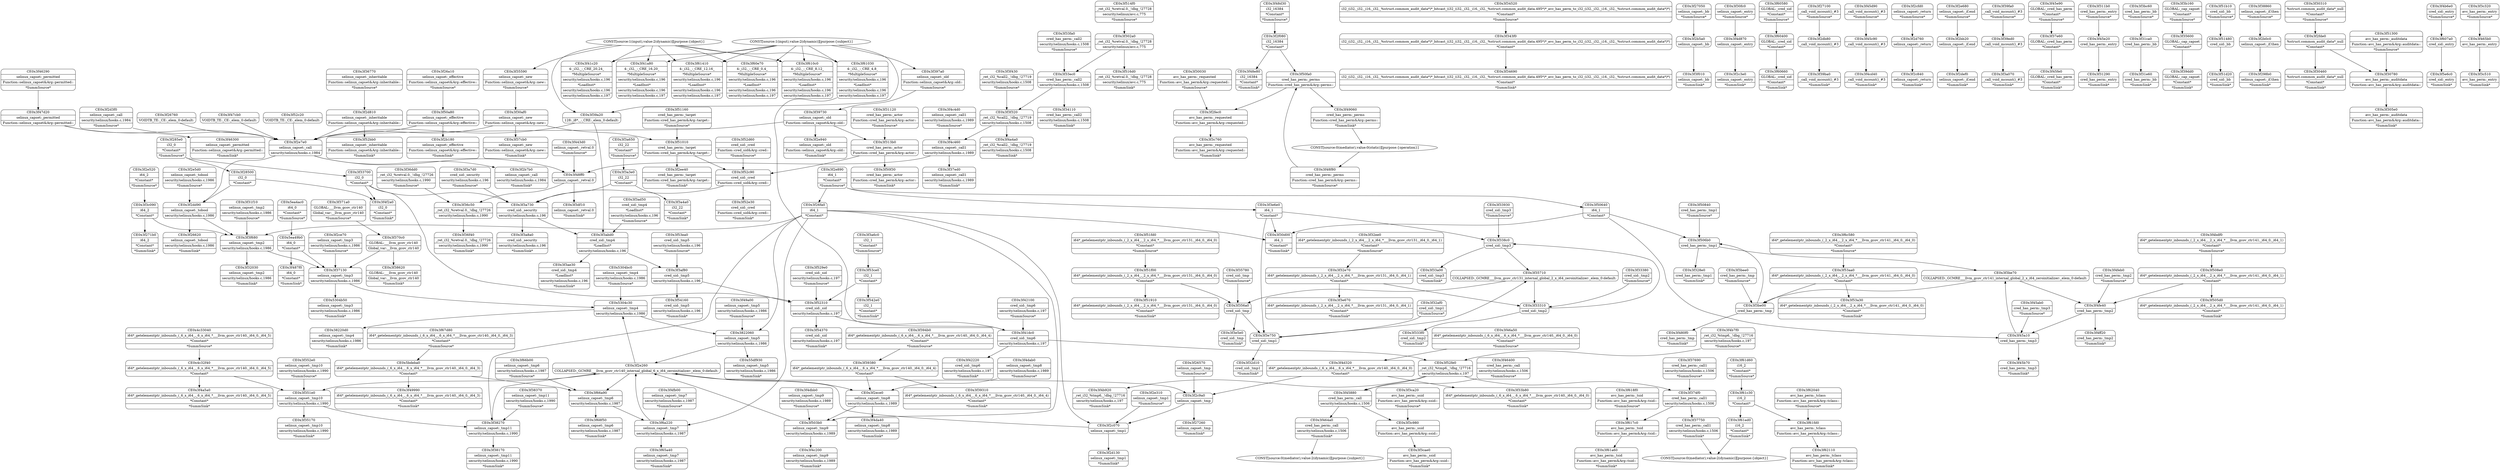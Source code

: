 digraph {
	CE0x3f2e890 [shape=record,shape=Mrecord,label="{CE0x3f2e890|i64_1|*Constant*|*SummSource*}"]
	CE0x3f26620 [shape=record,shape=Mrecord,label="{CE0x3f26620|selinux_capset:_tobool|security/selinux/hooks.c,1986|*SummSink*}"]
	CE0x3f2f080 [shape=record,shape=Mrecord,label="{CE0x3f2f080|i32_16384|*Constant*}"]
	CE0x3f3be00 [shape=record,shape=Mrecord,label="{CE0x3f3be00|cred_has_perm:_tmp}"]
	CE0x5ea4ac0 [shape=record,shape=Mrecord,label="{CE0x5ea4ac0|i64_0|*Constant*|*SummSource*}"]
	CE0x3f2e5d0 [shape=record,shape=Mrecord,label="{CE0x3f2e5d0|selinux_capset:_tobool|security/selinux/hooks.c,1986|*SummSource*}"]
	CE0x3f34520 [shape=record,shape=Mrecord,label="{CE0x3f34520|i32_(i32,_i32,_i16,_i32,_%struct.common_audit_data*)*_bitcast_(i32_(i32,_i32,_i16,_i32,_%struct.common_audit_data.495*)*_avc_has_perm_to_i32_(i32,_i32,_i16,_i32,_%struct.common_audit_data*)*)|*Constant*|*SummSource*}"]
	CE0x3f46a50 [shape=record,shape=Mrecord,label="{CE0x3f46a50|i64*_getelementptr_inbounds_(_6_x_i64_,_6_x_i64_*___llvm_gcov_ctr140,_i64_0,_i64_0)|*Constant*|*SummSource*}"]
	CE0x3f4c460 [shape=record,shape=Mrecord,label="{CE0x3f4c460|selinux_capset:_call1|security/selinux/hooks.c,1989}"]
	CE0x3f4b7f0 [shape=record,shape=Mrecord,label="{CE0x3f4b7f0|_ret_i32_%tmp6,_!dbg_!27716|security/selinux/hooks.c,197|*SummSource*}"]
	CE0x3f53a30 [shape=record,shape=Mrecord,label="{CE0x3f53a30|i64*_getelementptr_inbounds_(_2_x_i64_,_2_x_i64_*___llvm_gcov_ctr141,_i64_0,_i64_0)|*Constant*|*SummSink*}"]
	CE0x3f36770 [shape=record,shape=Mrecord,label="{CE0x3f36770|selinux_capset:_inheritable|Function::selinux_capset&Arg::inheritable::|*SummSource*}"]
	CE0x3f48ff0 [shape=record,shape=Mrecord,label="{CE0x3f48ff0|selinux_capset:_retval.0}"]
	CE0x3f51fd0 [shape=record,shape=Mrecord,label="{CE0x3f51fd0|i64*_getelementptr_inbounds_(_2_x_i64_,_2_x_i64_*___llvm_gcov_ctr131,_i64_0,_i64_0)|*Constant*|*SummSource*}"]
	CE0x3f26fa0 [shape=record,shape=Mrecord,label="{CE0x3f26fa0|i64_1|*Constant*}"]
	CE0x3f27050 [shape=record,shape=Mrecord,label="{CE0x3f27050|selinux_capset:_bb|*SummSource*}"]
	CE0x3f30fc0 [shape=record,shape=Mrecord,label="{CE0x3f30fc0|selinux_capset:_entry|*SummSource*}"]
	CE0x3f33930 [shape=record,shape=Mrecord,label="{CE0x3f33930|cred_sid:_tmp3|*SummSource*}"]
	CE0x3f6c580 [shape=record,shape=Mrecord,label="{CE0x3f6c580|i64*_getelementptr_inbounds_(_2_x_i64_,_2_x_i64_*___llvm_gcov_ctr141,_i64_0,_i64_0)|*Constant*|*SummSource*}"]
	CE0x3f351e0 [shape=record,shape=Mrecord,label="{CE0x3f351e0|selinux_capset:_tmp10|security/selinux/hooks.c,1990}"]
	CE0x3f31120 [shape=record,shape=Mrecord,label="{CE0x3f31120|cred_has_perm:_actor|Function::cred_has_perm&Arg::actor::|*SummSource*}"]
	CE0x3f60580 [shape=record,shape=Mrecord,label="{CE0x3f60580|GLOBAL:_cred_sid|*Constant*|*SummSource*}"]
	CE0x3f35780 [shape=record,shape=Mrecord,label="{CE0x3f35780|cred_sid:_tmp|*SummSource*}"]
	CE0x3f47d20 [shape=record,shape=Mrecord,label="{CE0x3f47d20|selinux_capset:_permitted|Function::selinux_capset&Arg::permitted::}"]
	CE0x3f31f10 [shape=record,shape=Mrecord,label="{CE0x3f31f10|selinux_capset:_tmp2|security/selinux/hooks.c,1986|*SummSource*}"]
	CE0x3f3ad50 [shape=record,shape=Mrecord,label="{CE0x3f3ad50|cred_sid:_tmp4|*LoadInst*|security/selinux/hooks.c,196|*SummSource*}"]
	CE0x3f61030 [shape=record,shape=Mrecord,label="{CE0x3f61030|4:_i32,_:_CRE_4,8_|*MultipleSource*|security/selinux/hooks.c,196|*LoadInst*|security/selinux/hooks.c,196|security/selinux/hooks.c,197}"]
	CE0x3f394b0 [shape=record,shape=Mrecord,label="{CE0x3f394b0|i64*_getelementptr_inbounds_(_6_x_i64_,_6_x_i64_*___llvm_gcov_ctr140,_i64_0,_i64_4)|*Constant*|*SummSource*}"]
	CE0x3f397a0 [shape=record,shape=Mrecord,label="{CE0x3f397a0|selinux_capset:_old|Function::selinux_capset&Arg::old::|*SummSource*}"]
	CE0x3f3a4a0 [shape=record,shape=Mrecord,label="{CE0x3f3a4a0|i32_22|*Constant*|*SummSink*}"]
	CE0x3f2fec0 [shape=record,shape=Mrecord,label="{CE0x3f2fec0|avc_has_perm:_requested|Function::avc_has_perm&Arg::requested::}"]
	CE0x3f3af80 [shape=record,shape=Mrecord,label="{CE0x3f3af80|cred_sid:_tmp5|security/selinux/hooks.c,196}"]
	CE0x3f32030 [shape=record,shape=Mrecord,label="{CE0x3f32030|selinux_capset:_tmp2|security/selinux/hooks.c,1986|*SummSink*}"]
	CE0x3f36f40 [shape=record,shape=Mrecord,label="{CE0x3f36f40|_ret_i32_%retval.0,_!dbg_!27726|security/selinux/hooks.c,1990|*SummSink*}"]
	CE0x3f2db80 [shape=record,shape=Mrecord,label="{CE0x3f2db80|_call_void_mcount()_#3}"]
	CE0x3f33ec0 [shape=record,shape=Mrecord,label="{CE0x3f33ec0|cred_has_perm:_call2|security/selinux/hooks.c,1508}"]
	CE0x3f62110 [shape=record,shape=Mrecord,label="{CE0x3f62110|avc_has_perm:_tclass|Function::avc_has_perm&Arg::tclass::|*SummSink*}"]
	CE0x3f542e0 [shape=record,shape=Mrecord,label="{CE0x3f542e0|i32_1|*Constant*|*SummSink*}"]
	CE0x3f285e0 [shape=record,shape=Mrecord,label="{CE0x3f285e0|i32_0|*Constant*|*SummSource*}"]
	CE0x3f45d90 [shape=record,shape=Mrecord,label="{CE0x3f45d90|_call_void_mcount()_#3|*SummSource*}"]
	"CONST[source:0(mediator),value:2(dynamic)][purpose:{subject}]"
	CE0x3f37cb0 [shape=record,shape=Mrecord,label="{CE0x3f37cb0|selinux_capset:_new|Function::selinux_capset&Arg::new::|*SummSink*}"]
	CE0x3f38620 [shape=record,shape=Mrecord,label="{CE0x3f38620|GLOBAL:___llvm_gcov_ctr140|Global_var:__llvm_gcov_ctr140|*SummSink*}"]
	CE0x3f2d760 [shape=record,shape=Mrecord,label="{CE0x3f2d760|selinux_capset:_return}"]
	CE0x3f61c30 [shape=record,shape=Mrecord,label="{CE0x3f61c30|i16_2|*Constant*}"]
	CE0x3f2bb20 [shape=record,shape=Mrecord,label="{CE0x3f2bb20|selinux_capset:_if.end}"]
	CE0x3f42220 [shape=record,shape=Mrecord,label="{CE0x3f42220|cred_sid:_tmp6|security/selinux/hooks.c,197|*SummSink*}"]
	CE0x5bdeba0 [shape=record,shape=Mrecord,label="{CE0x5bdeba0|i64*_getelementptr_inbounds_(_6_x_i64_,_6_x_i64_*___llvm_gcov_ctr140,_i64_0,_i64_3)|*Constant*}"]
	CE0x3f28500 [shape=record,shape=Mrecord,label="{CE0x3f28500|i32_0|*Constant*}"]
	CE0x3f51910 [shape=record,shape=Mrecord,label="{CE0x3f51910|i64*_getelementptr_inbounds_(_2_x_i64_,_2_x_i64_*___llvm_gcov_ctr131,_i64_0,_i64_0)|*Constant*|*SummSink*}"]
	CE0x3f338c0 [shape=record,shape=Mrecord,label="{CE0x3f338c0|cred_sid:_tmp3}"]
	CE0x3f39ed0 [shape=record,shape=Mrecord,label="{CE0x3f39ed0|_call_void_mcount()_#3}"]
	CE0x3f3abd0 [shape=record,shape=Mrecord,label="{CE0x3f3abd0|cred_sid:_tmp4|*LoadInst*|security/selinux/hooks.c,196}"]
	CE0x3f3a7d0 [shape=record,shape=Mrecord,label="{CE0x3f3a7d0|cred_sid:_security|security/selinux/hooks.c,196|*SummSource*}"]
	CE0x3f52310 [shape=record,shape=Mrecord,label="{CE0x3f52310|cred_sid:_sid|security/selinux/hooks.c,197}"]
	CE0x55df930 [shape=record,shape=Mrecord,label="{CE0x55df930|selinux_capset:_tmp5|security/selinux/hooks.c,1986|*SummSink*}"]
	CE0x3f26a10 [shape=record,shape=Mrecord,label="{CE0x3f26a10|selinux_capset:_effective|Function::selinux_capset&Arg::effective::|*SummSource*}"]
	CE0x5304c30 [shape=record,shape=Mrecord,label="{CE0x5304c30|selinux_capset:_tmp4|security/selinux/hooks.c,1986}"]
	CE0x3f4dab0 [shape=record,shape=Mrecord,label="{CE0x3f4dab0|selinux_capset:_tmp8|security/selinux/hooks.c,1989|*SummSource*}"]
	CE0x3f45e90 [shape=record,shape=Mrecord,label="{CE0x3f45e90|GLOBAL:_cred_has_perm|*Constant*|*SummSource*}"]
	CE0x3f48d30 [shape=record,shape=Mrecord,label="{CE0x3f48d30|i32_16384|*Constant*|*SummSource*}"]
	CE0x3f2e940 [shape=record,shape=Mrecord,label="{CE0x3f2e940|selinux_capset:_old|Function::selinux_capset&Arg::old::|*SummSink*}"]
	CE0x3f4c4d0 [shape=record,shape=Mrecord,label="{CE0x3f4c4d0|selinux_capset:_call1|security/selinux/hooks.c,1989|*SummSource*}"]
	CE0x3f31290 [shape=record,shape=Mrecord,label="{CE0x3f31290|cred_has_perm:_entry|*SummSink*}"]
	CE0x3f31ca0 [shape=record,shape=Mrecord,label="{CE0x3f31ca0|cred_has_perm:_bb}"]
	CE0x3f506b0 [shape=record,shape=Mrecord,label="{CE0x3f506b0|cred_has_perm:_tmp1}"]
	CE0x3f60660 [shape=record,shape=Mrecord,label="{CE0x3f60660|GLOBAL:_cred_sid|*Constant*|*SummSink*}"]
	CE0x3f61410 [shape=record,shape=Mrecord,label="{CE0x3f61410|4:_i32,_:_CRE_12,16_|*MultipleSource*|security/selinux/hooks.c,196|*LoadInst*|security/selinux/hooks.c,196|security/selinux/hooks.c,197}"]
	CE0x3f443d0 [shape=record,shape=Mrecord,label="{CE0x3f443d0|selinux_capset:_retval.0|*SummSource*}"]
	CE0x3f3f430 [shape=record,shape=Mrecord,label="{CE0x3f3f430|_ret_i32_%call2,_!dbg_!27719|security/selinux/hooks.c,1508|*SummSource*}"]
	CE0x3f51010 [shape=record,shape=Mrecord,label="{CE0x3f51010|cred_has_perm:_target|Function::cred_has_perm&Arg::target::}"]
	CE0x3f38370 [shape=record,shape=Mrecord,label="{CE0x3f38370|selinux_capset:_tmp11|security/selinux/hooks.c,1990|*SummSource*}"]
	CE0x3f39dd0 [shape=record,shape=Mrecord,label="{CE0x3f39dd0|GLOBAL:_cap_capset|*Constant*|*SummSink*}"]
	CE0x3f49a00 [shape=record,shape=Mrecord,label="{CE0x3f49a00|selinux_capset:_tmp5|security/selinux/hooks.c,1986|*SummSource*}"]
	CE0x3f53aa0 [shape=record,shape=Mrecord,label="{CE0x3f53aa0|i64*_getelementptr_inbounds_(_2_x_i64_,_2_x_i64_*___llvm_gcov_ctr141,_i64_0,_i64_0)|*Constant*}"]
	CE0x3f30030 [shape=record,shape=Mrecord,label="{CE0x3f30030|avc_has_perm:_requested|Function::avc_has_perm&Arg::requested::|*SummSource*}"]
	CE0x3f3a6c0 [shape=record,shape=Mrecord,label="{CE0x3f3a6c0|i32_1|*Constant*|*SummSource*}"]
	CE0x5304b50 [shape=record,shape=Mrecord,label="{CE0x5304b50|selinux_capset:_tmp3|security/selinux/hooks.c,1986|*SummSink*}"]
	CE0x3f27260 [shape=record,shape=Mrecord,label="{CE0x3f27260|selinux_capset:_tmp|*SummSink*}"]
	CE0x3f49990 [shape=record,shape=Mrecord,label="{CE0x3f49990|i64*_getelementptr_inbounds_(_6_x_i64_,_6_x_i64_*___llvm_gcov_ctr140,_i64_0,_i64_3)|*Constant*|*SummSink*}"]
	CE0x3f41c20 [shape=record,shape=Mrecord,label="{CE0x3f41c20|4:_i32,_:_CRE_20,24_|*MultipleSource*|security/selinux/hooks.c,196|*LoadInst*|security/selinux/hooks.c,196|security/selinux/hooks.c,197}"]
	CE0x3f61fd0 [shape=record,shape=Mrecord,label="{CE0x3f61fd0|avc_has_perm:_tclass|Function::avc_has_perm&Arg::tclass::}"]
	CE0x3f68f50 [shape=record,shape=Mrecord,label="{CE0x3f68f50|selinux_capset:_tmp6|security/selinux/hooks.c,1987|*SummSink*}"]
	CE0x3f53ea0 [shape=record,shape=Mrecord,label="{CE0x3f53ea0|cred_sid:_tmp5|security/selinux/hooks.c,196|*SummSource*}"]
	CE0x5304bc0 [shape=record,shape=Mrecord,label="{CE0x5304bc0|selinux_capset:_tmp4|security/selinux/hooks.c,1986|*SummSource*}"]
	CE0x3f464a0 [shape=record,shape=Mrecord,label="{CE0x3f464a0|cred_has_perm:_call|security/selinux/hooks.c,1506|*SummSink*}"]
	CE0x5ea49b0 [shape=record,shape=Mrecord,label="{CE0x5ea49b0|i64_0|*Constant*}"]
	CE0x3f34110 [shape=record,shape=Mrecord,label="{CE0x3f34110|cred_has_perm:_call2|security/selinux/hooks.c,1508|*SummSink*}"]
	CE0x3f4feb0 [shape=record,shape=Mrecord,label="{CE0x3f4feb0|cred_has_perm:_tmp2|*SummSource*}"]
	CE0x3f51b10 [shape=record,shape=Mrecord,label="{CE0x3f51b10|cred_sid:_bb|*SummSource*}"]
	CE0x3f36dd0 [shape=record,shape=Mrecord,label="{CE0x3f36dd0|_ret_i32_%retval.0,_!dbg_!27726|security/selinux/hooks.c,1990|*SummSource*}"]
	CE0x3f3be70 [shape=record,shape=Mrecord,label="{CE0x3f3be70|COLLAPSED:_GCMRE___llvm_gcov_ctr141_internal_global_2_x_i64_zeroinitializer:_elem_0:default:}"]
	CE0x3f60e70 [shape=record,shape=Mrecord,label="{CE0x3f60e70|4:_i32,_:_CRE_0,4_|*MultipleSource*|security/selinux/hooks.c,196|*LoadInst*|security/selinux/hooks.c,196|security/selinux/hooks.c,197}"]
	CE0x3f35710 [shape=record,shape=Mrecord,label="{CE0x3f35710|COLLAPSED:_GCMRE___llvm_gcov_ctr131_internal_global_2_x_i64_zeroinitializer:_elem_0:default:}"]
	CE0x3f38860 [shape=record,shape=Mrecord,label="{CE0x3f38860|selinux_capset:_if.then|*SummSource*}"]
	CE0x3f4dbb0 [shape=record,shape=Mrecord,label="{CE0x3f4dbb0|selinux_capset:_tmp9|security/selinux/hooks.c,1989|*SummSource*}"]
	CE0x3f3ae30 [shape=record,shape=Mrecord,label="{CE0x3f3ae30|cred_sid:_tmp4|*LoadInst*|security/selinux/hooks.c,196|*SummSink*}"]
	CE0x3f45880 [shape=record,shape=Mrecord,label="{CE0x3f45880|cred_has_perm:_call|security/selinux/hooks.c,1506}"]
	CE0x3f2d3f0 [shape=record,shape=Mrecord,label="{CE0x3f2d3f0|selinux_capset:_call|security/selinux/hooks.c,1984|*SummSource*}"]
	CE0x3f2e7e0 [shape=record,shape=Mrecord,label="{CE0x3f2e7e0|selinux_capset:_call|security/selinux/hooks.c,1984}"]
	CE0x3f3e6e0 [shape=record,shape=Mrecord,label="{CE0x3f3e6e0|i64_1|*Constant*}"]
	CE0x3f35170 [shape=record,shape=Mrecord,label="{CE0x3f35170|selinux_capset:_tmp10|security/selinux/hooks.c,1990|*SummSink*}"]
	CE0x3f52c90 [shape=record,shape=Mrecord,label="{CE0x3f52c90|cred_sid:_cred|Function::cred_sid&Arg::cred::}"]
	CE0x3f51480 [shape=record,shape=Mrecord,label="{CE0x3f51480|cred_sid:_bb}"]
	CE0x3f505d0 [shape=record,shape=Mrecord,label="{CE0x3f505d0|i64*_getelementptr_inbounds_(_2_x_i64_,_2_x_i64_*___llvm_gcov_ctr141,_i64_0,_i64_1)|*Constant*|*SummSink*}"]
	CE0x3f45ab0 [shape=record,shape=Mrecord,label="{CE0x3f45ab0|cred_has_perm:_tmp3|*SummSource*}"]
	"CONST[source:0(mediator),value:2(dynamic)][purpose:{object}]"
	CE0x3f2e680 [shape=record,shape=Mrecord,label="{CE0x3f2e680|selinux_capset:_if.end|*SummSource*}"]
	CE0x3f618f0 [shape=record,shape=Mrecord,label="{CE0x3f618f0|avc_has_perm:_tsid|Function::avc_has_perm&Arg::tsid::|*SummSource*}"]
	CE0x3f45a10 [shape=record,shape=Mrecord,label="{CE0x3f45a10|cred_has_perm:_tmp3}"]
	CE0x3f3e670 [shape=record,shape=Mrecord,label="{CE0x3f3e670|i64*_getelementptr_inbounds_(_2_x_i64_,_2_x_i64_*___llvm_gcov_ctr131,_i64_0,_i64_1)|*Constant*|*SummSink*}"]
	CE0x3f480f0 [shape=record,shape=Mrecord,label="{CE0x3f480f0|cred_has_perm:_tmp|*SummSink*}"]
	CE0x3f46300 [shape=record,shape=Mrecord,label="{CE0x3f46300|selinux_capset:_permitted|Function::selinux_capset&Arg::permitted::|*SummSink*}"]
	CE0x3f4cd40 [shape=record,shape=Mrecord,label="{CE0x3f4cd40|_call_void_mcount()_#3|*SummSink*}"]
	CE0x3f46290 [shape=record,shape=Mrecord,label="{CE0x3f46290|selinux_capset:_permitted|Function::selinux_capset&Arg::permitted::|*SummSource*}"]
	CE0x3f67d80 [shape=record,shape=Mrecord,label="{CE0x3f67d80|i64*_getelementptr_inbounds_(_6_x_i64_,_6_x_i64_*___llvm_gcov_ctr140,_i64_0,_i64_3)|*Constant*|*SummSource*}"]
	CE0x3f26760 [shape=record,shape=Mrecord,label="{CE0x3f26760|VOIDTB_TE:_CE:_elem_0:default:}"]
	CE0x3f61ed0 [shape=record,shape=Mrecord,label="{CE0x3f61ed0|i16_2|*Constant*|*SummSink*}"]
	CE0x3f2ce70 [shape=record,shape=Mrecord,label="{CE0x3f2ce70|selinux_capset:_tmp3|security/selinux/hooks.c,1986|*SummSource*}"]
	CE0x3f2c3e0 [shape=record,shape=Mrecord,label="{CE0x3f2c3e0|selinux_capset:_entry|*SummSink*}"]
	CE0x3f31e60 [shape=record,shape=Mrecord,label="{CE0x3f31e60|cred_has_perm:_bb|*SummSink*}"]
	CE0x3f356a0 [shape=record,shape=Mrecord,label="{CE0x3f356a0|cred_sid:_tmp}"]
	CE0x3f3cae0 [shape=record,shape=Mrecord,label="{CE0x3f3cae0|avc_has_perm:_ssid|Function::avc_has_perm&Arg::ssid::|*SummSink*}"]
	CE0x3f51d20 [shape=record,shape=Mrecord,label="{CE0x3f51d20|cred_sid:_bb|*SummSink*}"]
	CE0x3f529e0 [shape=record,shape=Mrecord,label="{CE0x3f529e0|cred_sid:_sid|security/selinux/hooks.c,197|*SummSource*}"]
	CE0x3f52bb0 [shape=record,shape=Mrecord,label="{CE0x3f52bb0|selinux_capset:_inheritable|Function::selinux_capset&Arg::inheritable::|*SummSink*}"]
	CE0x3f4f2a0 [shape=record,shape=Mrecord,label="{CE0x3f4f2a0|i32_0|*Constant*|*SummSink*}"]
	CE0x3f65a40 [shape=record,shape=Mrecord,label="{CE0x3f65a40|selinux_capset:_tmp7|security/selinux/hooks.c,1987|*SummSink*}"]
	CE0x3f26570 [shape=record,shape=Mrecord,label="{CE0x3f26570|selinux_capset:_tmp|*SummSource*}"]
	CE0x3f54370 [shape=record,shape=Mrecord,label="{CE0x3f54370|cred_sid:_sid|security/selinux/hooks.c,197|*SummSink*}"]
	CE0x3f2b5a0 [shape=record,shape=Mrecord,label="{CE0x3f2b5a0|selinux_capset:_bb}"]
	CE0x3f4c200 [shape=record,shape=Mrecord,label="{CE0x3f4c200|selinux_capset:_tmp9|security/selinux/hooks.c,1989|*SummSink*}"]
	CE0x3f4ff20 [shape=record,shape=Mrecord,label="{CE0x3f4ff20|cred_has_perm:_tmp2|*SummSink*}"]
	CE0x3f47cb0 [shape=record,shape=Mrecord,label="{CE0x3f47cb0|VOIDTB_TE:_CE:_elem_0:default:}"]
	CE0x3f32d10 [shape=record,shape=Mrecord,label="{CE0x3f32d10|cred_sid:_tmp1|*SummSink*}"]
	CE0x3f2d810 [shape=record,shape=Mrecord,label="{CE0x3f2d810|selinux_capset:_inheritable|Function::selinux_capset&Arg::inheritable::}"]
	CE0x4c32f40 [shape=record,shape=Mrecord,label="{CE0x4c32f40|i64*_getelementptr_inbounds_(_6_x_i64_,_6_x_i64_*___llvm_gcov_ctr140,_i64_0,_i64_5)|*Constant*}"]
	CE0x3f311b0 [shape=record,shape=Mrecord,label="{CE0x3f311b0|cred_has_perm:_entry|*SummSource*}"]
	CE0x3f4d320 [shape=record,shape=Mrecord,label="{CE0x3f4d320|i64*_getelementptr_inbounds_(_6_x_i64_,_6_x_i64_*___llvm_gcov_ctr140,_i64_0,_i64_0)|*Constant*}"]
	CE0x3f66a90 [shape=record,shape=Mrecord,label="{CE0x3f66a90|selinux_capset:_tmp6|security/selinux/hooks.c,1987}"]
	CE0x3f3e5e0 [shape=record,shape=Mrecord,label="{CE0x3f3e5e0|cred_sid:_tmp|*SummSink*}"]
	CE0x3f37130 [shape=record,shape=Mrecord,label="{CE0x3f37130|selinux_capset:_tmp3|security/selinux/hooks.c,1986}"]
	CE0x3f32af0 [shape=record,shape=Mrecord,label="{CE0x3f32af0|cred_sid:_tmp1|*SummSource*}"]
	CE0x3f4a4a0 [shape=record,shape=Mrecord,label="{CE0x3f4a4a0|_ret_i32_%call2,_!dbg_!27719|security/selinux/hooks.c,1508|*SummSink*}"]
	CE0x3f4b920 [shape=record,shape=Mrecord,label="{CE0x3f4b920|_ret_i32_%tmp6,_!dbg_!27716|security/selinux/hooks.c,197|*SummSink*}"]
	CE0x3f3a8a0 [shape=record,shape=Mrecord,label="{CE0x3f3a8a0|cred_sid:_security|security/selinux/hooks.c,196|*SummSink*}"]
	CE0x3f305e0 [shape=record,shape=Mrecord,label="{CE0x3f305e0|avc_has_perm:_auditdata|Function::avc_has_perm&Arg::auditdata::|*SummSink*}"]
	CE0x3f52c20 [shape=record,shape=Mrecord,label="{CE0x3f52c20|VOIDTB_TE:_CE:_elem_0:default:}"]
	CE0x3f3f680 [shape=record,shape=Mrecord,label="{CE0x3f3f680|selinux_capset:_tmp2|security/selinux/hooks.c,1986}"]
	CE0x3f37690 [shape=record,shape=Mrecord,label="{CE0x3f37690|cred_has_perm:_call1|security/selinux/hooks.c,1506|*SummSource*}"]
	CE0x3f30460 [shape=record,shape=Mrecord,label="{CE0x3f30460|%struct.common_audit_data*_null|*Constant*|*SummSink*}"]
	CE0x3f5e6c0 [shape=record,shape=Mrecord,label="{CE0x3f5e6c0|cred_sid:_entry|*SummSink*}"]
	CE0x3f4da40 [shape=record,shape=Mrecord,label="{CE0x3f4da40|selinux_capset:_tmp8|security/selinux/hooks.c,1989|*SummSink*}"]
	CE0x3f33380 [shape=record,shape=Mrecord,label="{CE0x3f33380|cred_sid:_tmp2|*SummSource*}"]
	CE0x3f2fde0 [shape=record,shape=Mrecord,label="{CE0x3f2fde0|%struct.common_audit_data*_null|*Constant*}"]
	CE0x3f30780 [shape=record,shape=Mrecord,label="{CE0x3f30780|avc_has_perm:_auditdata|Function::avc_has_perm&Arg::auditdata::}"]
	CE0x3f370c0 [shape=record,shape=Mrecord,label="{CE0x3f370c0|GLOBAL:___llvm_gcov_ctr140|Global_var:__llvm_gcov_ctr140}"]
	CE0x3f2ece0 [shape=record,shape=Mrecord,label="{CE0x3f2ece0|selinux_capset:_tmp8|security/selinux/hooks.c,1989}"]
	CE0x3f4b6e0 [shape=record,shape=Mrecord,label="{CE0x3f4b6e0|cred_sid:_entry|*SummSource*}"]
	CE0x3f352e0 [shape=record,shape=Mrecord,label="{CE0x3f352e0|selinux_capset:_tmp10|security/selinux/hooks.c,1990|*SummSource*}"]
	CE0x3f298b0 [shape=record,shape=Mrecord,label="{CE0x3f298b0|selinux_capset:_if.then|*SummSink*}"]
	CE0x3f374f0 [shape=record,shape=Mrecord,label="{CE0x3f374f0|cred_has_perm:_call1|security/selinux/hooks.c,1506}"]
	CE0x3f302a0 [shape=record,shape=Mrecord,label="{CE0x3f302a0|_ret_i32_%retval.0,_!dbg_!27728|security/selinux/avc.c,775}"]
	CE0x3f33a00 [shape=record,shape=Mrecord,label="{CE0x3f33a00|cred_sid:_tmp3|*SummSink*}"]
	CE0x3f3a070 [shape=record,shape=Mrecord,label="{CE0x3f3a070|_call_void_mcount()_#3|*SummSink*}"]
	CE0x3f328e0 [shape=record,shape=Mrecord,label="{CE0x3f328e0|cred_has_perm:_tmp1|*SummSink*}"]
	CE0x3f313b0 [shape=record,shape=Mrecord,label="{CE0x3f313b0|cred_has_perm:_actor|Function::cred_has_perm&Arg::actor::}"]
	CE0x3f39a20 [shape=record,shape=Mrecord,label="{CE0x3f39a20|128:_i8*,_:_CRE:_elem_0:default:}"]
	CE0x3f60400 [shape=record,shape=Mrecord,label="{CE0x3f60400|GLOBAL:_cred_sid|*Constant*}"]
	CE0x3f3c090 [shape=record,shape=Mrecord,label="{CE0x3f3c090|i64_2|*Constant*}"]
	CE0x3f52d60 [shape=record,shape=Mrecord,label="{CE0x3f52d60|cred_sid:_cred|Function::cred_sid&Arg::cred::|*SummSource*}"]
	CE0x3f32ee0 [shape=record,shape=Mrecord,label="{CE0x3f32ee0|i64*_getelementptr_inbounds_(_2_x_i64_,_2_x_i64_*___llvm_gcov_ctr131,_i64_0,_i64_1)|*Constant*|*SummSource*}"]
	CE0x3f516d0 [shape=record,shape=Mrecord,label="{CE0x3f516d0|_ret_i32_%retval.0,_!dbg_!27728|security/selinux/avc.c,775|*SummSink*}"]
	CE0x3f32e70 [shape=record,shape=Mrecord,label="{CE0x3f32e70|i64*_getelementptr_inbounds_(_2_x_i64_,_2_x_i64_*___llvm_gcov_ctr131,_i64_0,_i64_1)|*Constant*}"]
	CE0x3f3a650 [shape=record,shape=Mrecord,label="{CE0x3f3a650|i32_22|*Constant*|*SummSource*}"]
	CE0x3f2e520 [shape=record,shape=Mrecord,label="{CE0x3f2e520|i64_2|*Constant*|*SummSource*}"]
	CE0x3f52e30 [shape=record,shape=Mrecord,label="{CE0x3f52e30|cred_sid:_cred|Function::cred_sid&Arg::cred::|*SummSink*}"]
	CE0x3f61d60 [shape=record,shape=Mrecord,label="{CE0x3f61d60|i16_2|*Constant*|*SummSource*}"]
	CE0x3f33700 [shape=record,shape=Mrecord,label="{CE0x3f33700|i32_0|*Constant*}"]
	CE0x3f48e80 [shape=record,shape=Mrecord,label="{CE0x3f48e80|i32_16384|*Constant*|*SummSink*}"]
	CE0x3f36c50 [shape=record,shape=Mrecord,label="{CE0x3f36c50|_ret_i32_%retval.0,_!dbg_!27726|security/selinux/hooks.c,1990}"]
	CE0x3f27100 [shape=record,shape=Mrecord,label="{CE0x3f27100|_call_void_mcount()_#3|*SummSource*}"]
	CE0x3f3f320 [shape=record,shape=Mrecord,label="{CE0x3f3f320|_ret_i32_%call2,_!dbg_!27719|security/selinux/hooks.c,1508}"]
	CE0x3f61a60 [shape=record,shape=Mrecord,label="{CE0x3f61a60|avc_has_perm:_tsid|Function::avc_has_perm&Arg::tsid::|*SummSink*}"]
	CE0x3f514f0 [shape=record,shape=Mrecord,label="{CE0x3f514f0|_ret_i32_%retval.0,_!dbg_!27728|security/selinux/avc.c,775|*SummSource*}"]
	CE0x3f41dc0 [shape=record,shape=Mrecord,label="{CE0x3f41dc0|cred_sid:_tmp6|security/selinux/hooks.c,197}"]
	CE0x3f2e260 [shape=record,shape=Mrecord,label="{CE0x3f2e260|COLLAPSED:_GCMRE___llvm_gcov_ctr140_internal_global_6_x_i64_zeroinitializer:_elem_0:default:}"]
	CE0x3f3c320 [shape=record,shape=Mrecord,label="{CE0x3f3c320|avc_has_perm:_entry|*SummSource*}"]
	CE0x3f2c840 [shape=record,shape=Mrecord,label="{CE0x3f2c840|selinux_capset:_return|*SummSink*}"]
	CE0x3f39380 [shape=record,shape=Mrecord,label="{CE0x3f39380|i64*_getelementptr_inbounds_(_6_x_i64_,_6_x_i64_*___llvm_gcov_ctr140,_i64_0,_i64_4)|*Constant*}"]
	CE0x3f42100 [shape=record,shape=Mrecord,label="{CE0x3f42100|cred_sid:_tmp6|security/selinux/hooks.c,197|*SummSource*}"]
	CE0x3f2c9a0 [shape=record,shape=Mrecord,label="{CE0x3f2c9a0|selinux_capset:_tmp}"]
	CE0x3f30310 [shape=record,shape=Mrecord,label="{CE0x3f30310|%struct.common_audit_data*_null|*Constant*|*SummSource*}"]
	CE0x38220d0 [shape=record,shape=Mrecord,label="{CE0x38220d0|selinux_capset:_tmp4|security/selinux/hooks.c,1986|*SummSink*}"]
	CE0x3f2b180 [shape=record,shape=Mrecord,label="{CE0x3f2b180|selinux_capset:_effective|Function::selinux_capset&Arg::effective::|*SummSink*}"]
	CE0x3f54160 [shape=record,shape=Mrecord,label="{CE0x3f54160|cred_sid:_tmp5|security/selinux/hooks.c,196|*SummSink*}"]
	CE0x3f2dd90 [shape=record,shape=Mrecord,label="{CE0x3f2dd90|selinux_capset:_tobool|security/selinux/hooks.c,1986}"]
	CE0x3f4bdf0 [shape=record,shape=Mrecord,label="{CE0x3f4bdf0|i64*_getelementptr_inbounds_(_2_x_i64_,_2_x_i64_*___llvm_gcov_ctr141,_i64_0,_i64_1)|*Constant*|*SummSource*}"]
	CE0x3f3b160 [shape=record,shape=Mrecord,label="{CE0x3f3b160|GLOBAL:_cap_capset|*Constant*|*SummSource*}"]
	CE0x3f39ba0 [shape=record,shape=Mrecord,label="{CE0x3f39ba0|_call_void_mcount()_#3|*SummSink*}"]
	CE0x3f38270 [shape=record,shape=Mrecord,label="{CE0x3f38270|selinux_capset:_tmp11|security/selinux/hooks.c,1990}"]
	CE0x3f45b70 [shape=record,shape=Mrecord,label="{CE0x3f45b70|cred_has_perm:_tmp3|*SummSink*}"]
	CE0x3f3f010 [shape=record,shape=Mrecord,label="{CE0x3f3f010|selinux_capset:_bb|*SummSink*}"]
	CE0x3f35600 [shape=record,shape=Mrecord,label="{CE0x3f35600|GLOBAL:_cap_capset|*Constant*}"]
	CE0x3f34690 [shape=record,shape=Mrecord,label="{CE0x3f34690|i32_(i32,_i32,_i16,_i32,_%struct.common_audit_data*)*_bitcast_(i32_(i32,_i32,_i16,_i32,_%struct.common_audit_data.495*)*_avc_has_perm_to_i32_(i32,_i32,_i16,_i32,_%struct.common_audit_data*)*)|*Constant*|*SummSink*}"]
	CE0x3f2c070 [shape=record,shape=Mrecord,label="{CE0x3f2c070|selinux_capset:_tmp1}"]
	CE0x3f3c510 [shape=record,shape=Mrecord,label="{CE0x3f3c510|avc_has_perm:_entry|*SummSink*}"]
	CE0x3f39fa0 [shape=record,shape=Mrecord,label="{CE0x3f39fa0|_call_void_mcount()_#3|*SummSource*}"]
	CE0x3f3c980 [shape=record,shape=Mrecord,label="{CE0x3f3c980|avc_has_perm:_ssid|Function::avc_has_perm&Arg::ssid::}"]
	"CONST[source:1(input),value:2(dynamic)][purpose:{object}]"
	CE0x3f30d00 [shape=record,shape=Mrecord,label="{CE0x3f30d00|i64_1|*Constant*|*SummSink*}"]
	CE0x3f503b0 [shape=record,shape=Mrecord,label="{CE0x3f503b0|selinux_capset:_tmp9|security/selinux/hooks.c,1989}"]
	CE0x3f3bee0 [shape=record,shape=Mrecord,label="{CE0x3f3bee0|cred_has_perm:_tmp|*SummSource*}"]
	"CONST[source:1(input),value:2(dynamic)][purpose:{subject}]"
	CE0x3f2cfd0 [shape=record,shape=Mrecord,label="{CE0x3f2cfd0|selinux_capset:_return|*SummSource*}"]
	CE0x3f50640 [shape=record,shape=Mrecord,label="{CE0x3f50640|i64_1|*Constant*}"]
	CE0x3f487f0 [shape=record,shape=Mrecord,label="{CE0x3f487f0|i64_0|*Constant*|*SummSink*}"]
	CE0x3f46400 [shape=record,shape=Mrecord,label="{CE0x3f46400|cred_has_perm:_call|security/selinux/hooks.c,1506|*SummSource*}"]
	CE0x3f343f0 [shape=record,shape=Mrecord,label="{CE0x3f343f0|i32_(i32,_i32,_i16,_i32,_%struct.common_audit_data*)*_bitcast_(i32_(i32,_i32,_i16,_i32,_%struct.common_audit_data.495*)*_avc_has_perm_to_i32_(i32,_i32,_i16,_i32,_%struct.common_audit_data*)*)|*Constant*}"]
	CE0x3f62040 [shape=record,shape=Mrecord,label="{CE0x3f62040|avc_has_perm:_tclass|Function::avc_has_perm&Arg::tclass::|*SummSource*}"]
	CE0x3f39310 [shape=record,shape=Mrecord,label="{CE0x3f39310|i64*_getelementptr_inbounds_(_6_x_i64_,_6_x_i64_*___llvm_gcov_ctr140,_i64_0,_i64_4)|*Constant*|*SummSink*}"]
	CE0x3f37e60 [shape=record,shape=Mrecord,label="{CE0x3f37e60|GLOBAL:_cred_has_perm|*Constant*}"]
	CE0x3f33310 [shape=record,shape=Mrecord,label="{CE0x3f33310|cred_sid:_tmp2}"]
	CE0x3f50840 [shape=record,shape=Mrecord,label="{CE0x3f50840|cred_has_perm:_tmp1|*SummSource*}"]
	"CONST[source:0(mediator),value:0(static)][purpose:{operation}]"
	CE0x3f45e20 [shape=record,shape=Mrecord,label="{CE0x3f45e20|cred_has_perm:_entry}"]
	CE0x3f3df10 [shape=record,shape=Mrecord,label="{CE0x3f3df10|selinux_capset:_retval.0|*SummSink*}"]
	CE0x3f48f80 [shape=record,shape=Mrecord,label="{CE0x3f48f80|cred_has_perm:_perms|Function::cred_has_perm&Arg::perms::|*SummSource*}"]
	CE0x3f35590 [shape=record,shape=Mrecord,label="{CE0x3f35590|selinux_capset:_new|Function::selinux_capset&Arg::new::|*SummSource*}"]
	CE0x3f610c0 [shape=record,shape=Mrecord,label="{CE0x3f610c0|4:_i32,_:_CRE_8,12_|*MultipleSource*|security/selinux/hooks.c,196|*LoadInst*|security/selinux/hooks.c,196|security/selinux/hooks.c,197}"]
	CE0x3f51300 [shape=record,shape=Mrecord,label="{CE0x3f51300|avc_has_perm:_auditdata|Function::avc_has_perm&Arg::auditdata::|*SummSource*}"]
	CE0x3f37ed0 [shape=record,shape=Mrecord,label="{CE0x3f37ed0|selinux_capset:_call1|security/selinux/hooks.c,1989|*SummSink*}"]
	CE0x3f2d130 [shape=record,shape=Mrecord,label="{CE0x3f2d130|selinux_capset:_tmp1|*SummSink*}"]
	CE0x3f2b7b0 [shape=record,shape=Mrecord,label="{CE0x3f2b7b0|selinux_capset:_call|security/selinux/hooks.c,1984|*SummSink*}"]
	CE0x3f4fe40 [shape=record,shape=Mrecord,label="{CE0x3f4fe40|cred_has_perm:_tmp2}"]
	CE0x3f66b00 [shape=record,shape=Mrecord,label="{CE0x3f66b00|selinux_capset:_tmp6|security/selinux/hooks.c,1987|*SummSource*}"]
	CE0x3f45fe0 [shape=record,shape=Mrecord,label="{CE0x3f45fe0|GLOBAL:_cred_has_perm|*Constant*|*SummSink*}"]
	CE0x3f50f30 [shape=record,shape=Mrecord,label="{CE0x3f50f30|cred_has_perm:_actor|Function::cred_has_perm&Arg::actor::|*SummSink*}"]
	CE0x3f50fa0 [shape=record,shape=Mrecord,label="{CE0x3f50fa0|cred_has_perm:_perms|Function::cred_has_perm&Arg::perms::}"]
	CE0x3f45c90 [shape=record,shape=Mrecord,label="{CE0x3f45c90|_call_void_mcount()_#3}"]
	CE0x3f465b0 [shape=record,shape=Mrecord,label="{CE0x3f465b0|avc_has_perm:_entry}"]
	CE0x3822060 [shape=record,shape=Mrecord,label="{CE0x3822060|selinux_capset:_tmp5|security/selinux/hooks.c,1986}"]
	CE0x3f53ce0 [shape=record,shape=Mrecord,label="{CE0x3f53ce0|i32_1|*Constant*}"]
	CE0x3f6a220 [shape=record,shape=Mrecord,label="{CE0x3f6a220|selinux_capset:_tmp7|security/selinux/hooks.c,1987}"]
	CE0x3f2e310 [shape=record,shape=Mrecord,label="{CE0x3f2e310|selinux_capset:_tmp1|*SummSource*}"]
	CE0x3f51160 [shape=record,shape=Mrecord,label="{CE0x3f51160|cred_has_perm:_target|Function::cred_has_perm&Arg::target::|*SummSource*}"]
	CE0x3f508e0 [shape=record,shape=Mrecord,label="{CE0x3f508e0|i64*_getelementptr_inbounds_(_2_x_i64_,_2_x_i64_*___llvm_gcov_ctr141,_i64_0,_i64_1)|*Constant*}"]
	CE0x3f41a80 [shape=record,shape=Mrecord,label="{CE0x3f41a80|4:_i32,_:_CRE_16,20_|*MultipleSource*|security/selinux/hooks.c,196|*LoadInst*|security/selinux/hooks.c,196|security/selinux/hooks.c,197}"]
	CE0x3f33fa0 [shape=record,shape=Mrecord,label="{CE0x3f33fa0|cred_has_perm:_call2|security/selinux/hooks.c,1508|*SummSource*}"]
	CE0x3f39730 [shape=record,shape=Mrecord,label="{CE0x3f39730|selinux_capset:_old|Function::selinux_capset&Arg::old::}"]
	CE0x3f3e750 [shape=record,shape=Mrecord,label="{CE0x3f3e750|cred_sid:_tmp1}"]
	CE0x3f2b0c0 [shape=record,shape=Mrecord,label="{CE0x3f2b0c0|selinux_capset:_if.then}"]
	CE0x3f3ca20 [shape=record,shape=Mrecord,label="{CE0x3f3ca20|avc_has_perm:_ssid|Function::avc_has_perm&Arg::ssid::|*SummSource*}"]
	CE0x3f3c760 [shape=record,shape=Mrecord,label="{CE0x3f3c760|avc_has_perm:_requested|Function::avc_has_perm&Arg::requested::|*SummSink*}"]
	CE0x3f271b0 [shape=record,shape=Mrecord,label="{CE0x3f271b0|i64_2|*Constant*|*SummSink*}"]
	CE0x3f4a5a0 [shape=record,shape=Mrecord,label="{CE0x3f4a5a0|i64*_getelementptr_inbounds_(_6_x_i64_,_6_x_i64_*___llvm_gcov_ctr140,_i64_0,_i64_5)|*Constant*|*SummSink*}"]
	CE0x3f333f0 [shape=record,shape=Mrecord,label="{CE0x3f333f0|cred_sid:_tmp2|*SummSink*}"]
	CE0x3f49060 [shape=record,shape=Mrecord,label="{CE0x3f49060|cred_has_perm:_perms|Function::cred_has_perm&Arg::perms::|*SummSink*}"]
	CE0x4c33040 [shape=record,shape=Mrecord,label="{CE0x4c33040|i64*_getelementptr_inbounds_(_6_x_i64_,_6_x_i64_*___llvm_gcov_ctr140,_i64_0,_i64_5)|*Constant*|*SummSource*}"]
	CE0x3f4d870 [shape=record,shape=Mrecord,label="{CE0x3f4d870|selinux_capset:_entry}"]
	CE0x3f3bc60 [shape=record,shape=Mrecord,label="{CE0x3f3bc60|cred_has_perm:_bb|*SummSource*}"]
	CE0x3f3a3e0 [shape=record,shape=Mrecord,label="{CE0x3f3a3e0|i32_22|*Constant*}"]
	CE0x3f4fb00 [shape=record,shape=Mrecord,label="{CE0x3f4fb00|selinux_capset:_tmp7|security/selinux/hooks.c,1987|*SummSource*}"]
	CE0x3f371a0 [shape=record,shape=Mrecord,label="{CE0x3f371a0|GLOBAL:___llvm_gcov_ctr140|Global_var:__llvm_gcov_ctr140|*SummSource*}"]
	CE0x3f33b80 [shape=record,shape=Mrecord,label="{CE0x3f33b80|i64*_getelementptr_inbounds_(_6_x_i64_,_6_x_i64_*___llvm_gcov_ctr140,_i64_0,_i64_0)|*Constant*|*SummSink*}"]
	CE0x3f617c0 [shape=record,shape=Mrecord,label="{CE0x3f617c0|avc_has_perm:_tsid|Function::avc_has_perm&Arg::tsid::}"]
	CE0x3f3a730 [shape=record,shape=Mrecord,label="{CE0x3f3a730|cred_sid:_security|security/selinux/hooks.c,196}"]
	CE0x3f52fe0 [shape=record,shape=Mrecord,label="{CE0x3f52fe0|_ret_i32_%tmp6,_!dbg_!27716|security/selinux/hooks.c,197}"]
	CE0x3f607a0 [shape=record,shape=Mrecord,label="{CE0x3f607a0|cred_sid:_entry}"]
	CE0x3f2ee40 [shape=record,shape=Mrecord,label="{CE0x3f2ee40|cred_has_perm:_target|Function::cred_has_perm&Arg::target::|*SummSink*}"]
	CE0x3f2def0 [shape=record,shape=Mrecord,label="{CE0x3f2def0|selinux_capset:_if.end|*SummSink*}"]
	CE0x3f50a80 [shape=record,shape=Mrecord,label="{CE0x3f50a80|selinux_capset:_effective|Function::selinux_capset&Arg::effective::}"]
	CE0x3f37750 [shape=record,shape=Mrecord,label="{CE0x3f37750|cred_has_perm:_call1|security/selinux/hooks.c,1506|*SummSink*}"]
	CE0x3f30af0 [shape=record,shape=Mrecord,label="{CE0x3f30af0|selinux_capset:_new|Function::selinux_capset&Arg::new::}"]
	CE0x3f38170 [shape=record,shape=Mrecord,label="{CE0x3f38170|selinux_capset:_tmp11|security/selinux/hooks.c,1990|*SummSink*}"]
	CE0x3f51f00 [shape=record,shape=Mrecord,label="{CE0x3f51f00|i64*_getelementptr_inbounds_(_2_x_i64_,_2_x_i64_*___llvm_gcov_ctr131,_i64_0,_i64_0)|*Constant*}"]
	CE0x4c33040 -> CE0x4c32f40
	CE0x3f33fa0 -> CE0x3f33ec0
	CE0x3f2b5a0 -> CE0x3f3f010
	CE0x3f2e260 -> CE0x3f351e0
	CE0x3f32e70 -> CE0x3f33310
	CE0x3f2e7e0 -> CE0x3f48ff0
	CE0x3f3a650 -> CE0x3f3a3e0
	CE0x4c32f40 -> CE0x3f351e0
	CE0x3f45a10 -> CE0x3f3be70
	CE0x3f2ece0 -> CE0x3f503b0
	CE0x3f51010 -> CE0x3f52c90
	CE0x3f2cfd0 -> CE0x3f2d760
	CE0x3f52fe0 -> CE0x3f45880
	CE0x3f3be00 -> CE0x3f480f0
	CE0x3f351e0 -> CE0x3f35170
	CE0x3f3c320 -> CE0x3f465b0
	CE0x3f66b00 -> CE0x3f66a90
	CE0x3f356a0 -> CE0x3f3e750
	CE0x3f32ee0 -> CE0x3f32e70
	CE0x3f52310 -> CE0x3f54370
	CE0x3f38270 -> CE0x3f2e260
	CE0x3f2e310 -> CE0x3f2c070
	CE0x3f6a220 -> CE0x3f2e260
	CE0x3f41dc0 -> CE0x3f42220
	CE0x3f2c9a0 -> CE0x3f2c070
	CE0x3f33310 -> CE0x3f333f0
	CE0x3f2e890 -> CE0x3f50640
	CE0x3f6a220 -> CE0x3f65a40
	CE0x3f48f80 -> CE0x3f50fa0
	CE0x3f45880 -> CE0x3f3c980
	CE0x3f2c9a0 -> CE0x3f27260
	CE0x3f514f0 -> CE0x3f302a0
	CE0x3f60400 -> CE0x3f60660
	CE0x3f61030 -> CE0x3f41dc0
	CE0x3f394b0 -> CE0x3f39380
	CE0x3f34520 -> CE0x3f343f0
	CE0x3f338c0 -> CE0x3f35710
	CE0x3f3a3e0 -> CE0x3f3a730
	CE0x3f3e6e0 -> CE0x3f3e750
	CE0x5304bc0 -> CE0x5304c30
	CE0x3f53aa0 -> CE0x3f53a30
	"CONST[source:1(input),value:2(dynamic)][purpose:{subject}]" -> CE0x3f61030
	CE0x3f3a7d0 -> CE0x3f3a730
	CE0x3f4dab0 -> CE0x3f2ece0
	CE0x3f52d60 -> CE0x3f52c90
	CE0x3f33700 -> CE0x3f3a730
	CE0x3f503b0 -> CE0x3f4c200
	CE0x3f31ca0 -> CE0x3f31e60
	CE0x3f61c30 -> CE0x3f61ed0
	CE0x3f35780 -> CE0x3f356a0
	CE0x3f2e260 -> CE0x5304c30
	CE0x3f4c4d0 -> CE0x3f4c460
	CE0x3822060 -> CE0x3f2e260
	CE0x3f30780 -> CE0x3f305e0
	CE0x3f36dd0 -> CE0x3f36c50
	CE0x5ea49b0 -> CE0x3f37130
	CE0x3f2e260 -> CE0x3f66a90
	CE0x3f36770 -> CE0x3f2d810
	CE0x3f3be70 -> CE0x3f4fe40
	CE0x3f313b0 -> CE0x3f52c90
	CE0x3f465b0 -> CE0x3f3c510
	CE0x3f39ed0 -> CE0x3f3a070
	CE0x3f66a90 -> CE0x3f6a220
	CE0x3f4b6e0 -> CE0x3f607a0
	CE0x3f3a6c0 -> CE0x3f53ce0
	CE0x3f49060 -> "CONST[source:0(mediator),value:0(static)][purpose:{operation}]"
	CE0x3f61fd0 -> CE0x3f62110
	CE0x3f39fa0 -> CE0x3f39ed0
	"CONST[source:1(input),value:2(dynamic)][purpose:{object}]" -> CE0x3f35590
	CE0x3f50a80 -> CE0x3f2e7e0
	CE0x3f2fde0 -> CE0x3f30780
	CE0x3f41dc0 -> CE0x3f52fe0
	CE0x3f302a0 -> CE0x3f516d0
	"CONST[source:1(input),value:2(dynamic)][purpose:{subject}]" -> CE0x3f41a80
	CE0x3f52310 -> CE0x3f41dc0
	CE0x3f607a0 -> CE0x3f5e6c0
	CE0x3f370c0 -> CE0x3f37130
	CE0x3f4b7f0 -> CE0x3f52fe0
	CE0x3f51fd0 -> CE0x3f51f00
	CE0x3f2e260 -> CE0x3f2ece0
	CE0x3f508e0 -> CE0x3f4fe40
	CE0x3822060 -> CE0x55df930
	"CONST[source:1(input),value:2(dynamic)][purpose:{subject}]" -> CE0x3f610c0
	CE0x3f45880 -> CE0x3f464a0
	CE0x3f3a3e0 -> CE0x3f3a4a0
	CE0x3f2d3f0 -> CE0x3f2e7e0
	CE0x3f39380 -> CE0x3f2ece0
	CE0x3f3a730 -> CE0x3f3a8a0
	CE0x3f60580 -> CE0x3f60400
	CE0x3f26fa0 -> CE0x3f30d00
	CE0x3f26fa0 -> CE0x3f503b0
	CE0x3f27050 -> CE0x3f2b5a0
	CE0x3f3ad50 -> CE0x3f3abd0
	CE0x3f53ea0 -> CE0x3f3af80
	CE0x3f26fa0 -> CE0x3822060
	CE0x3f52fe0 -> CE0x3f4b920
	"CONST[source:1(input),value:2(dynamic)][purpose:{subject}]" -> CE0x3f397a0
	CE0x3f618f0 -> CE0x3f617c0
	CE0x3f26570 -> CE0x3f2c9a0
	"CONST[source:1(input),value:2(dynamic)][purpose:{subject}]" -> CE0x3f60e70
	CE0x3f311b0 -> CE0x3f45e20
	CE0x3f374f0 -> CE0x3f37750
	CE0x3f33700 -> CE0x3f52310
	CE0x3f4c460 -> CE0x3f48ff0
	CE0x3f2e520 -> CE0x3f3c090
	CE0x3f464a0 -> "CONST[source:0(mediator),value:2(dynamic)][purpose:{subject}]"
	CE0x3f503b0 -> CE0x3f2e260
	CE0x3f3abd0 -> CE0x3f3af80
	CE0x3f52c90 -> CE0x3f52e30
	CE0x3f26a10 -> CE0x3f50a80
	CE0x3f4fb00 -> CE0x3f6a220
	CE0x3f30310 -> CE0x3f2fde0
	CE0x3f46290 -> CE0x3f47d20
	CE0x3f617c0 -> CE0x3f61a60
	CE0x3f51b10 -> CE0x3f51480
	CE0x3f2e5d0 -> CE0x3f2dd90
	CE0x3f31f10 -> CE0x3f3f680
	CE0x3f28500 -> CE0x3f2dd90
	CE0x3f39a20 -> CE0x3f2e7e0
	CE0x3f50840 -> CE0x3f506b0
	CE0x3f39730 -> CE0x3f2e7e0
	CE0x3f47cb0 -> CE0x3f2e7e0
	CE0x3f39a20 -> CE0x3f3abd0
	CE0x3f2fec0 -> CE0x3f3c760
	CE0x3f2e7e0 -> CE0x3f2dd90
	"CONST[source:1(input),value:2(dynamic)][purpose:{subject}]" -> CE0x3f61410
	CE0x3f26fa0 -> CE0x3f6a220
	CE0x3f39380 -> CE0x3f39310
	"CONST[source:1(input),value:2(dynamic)][purpose:{object}]" -> CE0x3f61410
	CE0x3f39730 -> CE0x3f313b0
	CE0x3f37690 -> CE0x3f374f0
	CE0x3f4fe40 -> CE0x3f45a10
	CE0x3f53aa0 -> CE0x3f3be00
	CE0x3f4d320 -> CE0x3f33b80
	CE0x3f343f0 -> CE0x3f34690
	CE0x3f370c0 -> CE0x3f38620
	CE0x3f35600 -> CE0x3f39dd0
	CE0x3f50fa0 -> CE0x3f2fec0
	CE0x3f4dbb0 -> CE0x3f503b0
	CE0x3f38860 -> CE0x3f2b0c0
	CE0x3f52c90 -> CE0x3f3a730
	CE0x3f4bdf0 -> CE0x3f508e0
	CE0x3f3f320 -> CE0x3f4c460
	CE0x3f508e0 -> CE0x3f505d0
	CE0x3f3a730 -> CE0x3f3abd0
	CE0x3f2dd90 -> CE0x3f3f680
	CE0x3f48ff0 -> CE0x3f3df10
	CE0x3f26fa0 -> CE0x3f3f680
	CE0x3f3e750 -> CE0x3f35710
	CE0x3f2f080 -> CE0x3f48e80
	"CONST[source:1(input),value:2(dynamic)][purpose:{object}]" -> CE0x3f60e70
	CE0x3f4c460 -> CE0x3f37ed0
	CE0x3f529e0 -> CE0x3f52310
	CE0x3f66a90 -> CE0x3f68f50
	CE0x3f37130 -> CE0x5304c30
	CE0x3f36c50 -> CE0x3f36f40
	CE0x3f351e0 -> CE0x3f38270
	CE0x3f3af80 -> CE0x3f52310
	CE0x3f2ce70 -> CE0x3f37130
	CE0x3f46a50 -> CE0x3f4d320
	CE0x3f48d30 -> CE0x3f2f080
	CE0x3f50640 -> CE0x3f30d00
	CE0x3f33310 -> CE0x3f338c0
	CE0x3f352e0 -> CE0x3f351e0
	CE0x3f53ce0 -> CE0x3f542e0
	CE0x3f61ed0 -> "CONST[source:0(mediator),value:2(dynamic)][purpose:{object}]"
	CE0x3f397a0 -> CE0x3f39730
	CE0x3f37130 -> CE0x5304b50
	CE0x3f35590 -> CE0x3f30af0
	"CONST[source:0(mediator),value:0(static)][purpose:{operation}]" -> CE0x3f48f80
	CE0x3f3bee0 -> CE0x3f3be00
	CE0x3f33930 -> CE0x3f338c0
	CE0x3f33380 -> CE0x3f33310
	"CONST[source:1(input),value:2(dynamic)][purpose:{subject}]" -> CE0x3f39a20
	CE0x3f42100 -> CE0x3f41dc0
	CE0x3f3b160 -> CE0x3f35600
	CE0x3f30af0 -> CE0x3f37cb0
	CE0x3f31120 -> CE0x3f313b0
	CE0x3f4d870 -> CE0x3f2c3e0
	CE0x3f47d20 -> CE0x3f46300
	"CONST[source:1(input),value:2(dynamic)][purpose:{object}]" -> CE0x3f41c20
	CE0x3f2e890 -> CE0x3f3e6e0
	CE0x3f285e0 -> CE0x3f33700
	CE0x5bdeba0 -> CE0x3f66a90
	CE0x3f2d810 -> CE0x3f52bb0
	CE0x3f47d20 -> CE0x3f2e7e0
	CE0x3f30fc0 -> CE0x3f4d870
	CE0x3f27100 -> CE0x3f2db80
	CE0x3f28500 -> CE0x3f4f2a0
	CE0x3f26fa0 -> CE0x3f2c070
	CE0x3f3c090 -> CE0x3f271b0
	CE0x5ea49b0 -> CE0x3f487f0
	CE0x3f285e0 -> CE0x3f28500
	CE0x3f2d810 -> CE0x3f2e7e0
	CE0x3f3f430 -> CE0x3f3f320
	CE0x3f3be00 -> CE0x3f506b0
	CE0x3f3f320 -> CE0x3f4a4a0
	CE0x3f45d90 -> CE0x3f45c90
	CE0x3f51300 -> CE0x3f30780
	CE0x3f3af80 -> CE0x3f54160
	CE0x3f45e20 -> CE0x3f31290
	CE0x3f313b0 -> CE0x3f50f30
	CE0x3f38270 -> CE0x3f38170
	CE0x3f61d60 -> CE0x3f61c30
	CE0x3f2b0c0 -> CE0x3f298b0
	CE0x3f51480 -> CE0x3f51d20
	CE0x3f30af0 -> CE0x3f2e7e0
	CE0x3f51f00 -> CE0x3f356a0
	CE0x3f2c070 -> CE0x3f2e260
	CE0x4c32f40 -> CE0x3f4a5a0
	CE0x3f46400 -> CE0x3f45880
	CE0x3f51010 -> CE0x3f2ee40
	CE0x3f45a10 -> CE0x3f45b70
	CE0x3f39730 -> CE0x3f2e940
	CE0x3f26760 -> CE0x3f2e7e0
	CE0x3f3e750 -> CE0x3f32d10
	CE0x3f30af0 -> CE0x3f51010
	CE0x5304c30 -> CE0x3822060
	CE0x3f3f680 -> CE0x3f37130
	CE0x3f62040 -> CE0x3f61fd0
	CE0x3f61c30 -> CE0x3f61fd0
	CE0x3f374f0 -> CE0x3f617c0
	CE0x3f35710 -> CE0x3f356a0
	CE0x3f338c0 -> CE0x3f33a00
	CE0x3f2bb20 -> CE0x3f2def0
	CE0x3f52fe0 -> CE0x3f374f0
	CE0x3f2dd90 -> CE0x3f26620
	CE0x3f33700 -> CE0x3f4f2a0
	CE0x3f3f680 -> CE0x3f32030
	CE0x3f506b0 -> CE0x3f328e0
	CE0x3f2db80 -> CE0x3f39ba0
	CE0x3f45e90 -> CE0x3f37e60
	CE0x3f49a00 -> CE0x3822060
	CE0x3f3be70 -> CE0x3f3be00
	CE0x3f2e890 -> CE0x3f26fa0
	CE0x3f33ec0 -> CE0x3f3f320
	CE0x3f3e6e0 -> CE0x3f30d00
	CE0x3f2e680 -> CE0x3f2bb20
	CE0x3f2f080 -> CE0x3f50fa0
	CE0x3f32af0 -> CE0x3f3e750
	CE0x3f3e6e0 -> CE0x3f338c0
	CE0x3f506b0 -> CE0x3f3be70
	CE0x3f37750 -> "CONST[source:0(mediator),value:2(dynamic)][purpose:{object}]"
	"CONST[source:1(input),value:2(dynamic)][purpose:{object}]" -> CE0x3f61030
	CE0x3f51f00 -> CE0x3f51910
	CE0x3f50640 -> CE0x3f506b0
	CE0x3f48ff0 -> CE0x3f36c50
	CE0x3f45c90 -> CE0x3f4cd40
	CE0x5bdeba0 -> CE0x3f49990
	CE0x5ea4ac0 -> CE0x5ea49b0
	CE0x3f4fe40 -> CE0x3f4ff20
	"CONST[source:1(input),value:2(dynamic)][purpose:{object}]" -> CE0x3f610c0
	"CONST[source:1(input),value:2(dynamic)][purpose:{subject}]" -> CE0x3f41c20
	CE0x3f45ab0 -> CE0x3f45a10
	CE0x3f51160 -> CE0x3f51010
	CE0x3f443d0 -> CE0x3f48ff0
	CE0x3f3ca20 -> CE0x3f3c980
	CE0x3f30030 -> CE0x3f2fec0
	CE0x3f2e7e0 -> CE0x3f2b7b0
	CE0x3f3abd0 -> CE0x3f3ae30
	CE0x3f52c20 -> CE0x3f2e7e0
	CE0x3f33ec0 -> CE0x3f34110
	CE0x3f2fde0 -> CE0x3f30460
	CE0x3f302a0 -> CE0x3f33ec0
	CE0x3f2d760 -> CE0x3f2c840
	CE0x3f4d320 -> CE0x3f2c9a0
	CE0x3f371a0 -> CE0x3f370c0
	"CONST[source:1(input),value:2(dynamic)][purpose:{object}]" -> CE0x3f39a20
	CE0x3f356a0 -> CE0x3f3e5e0
	CE0x3f3c090 -> CE0x3f3f680
	CE0x3f37e60 -> CE0x3f45fe0
	CE0x3f38370 -> CE0x3f38270
	CE0x3f3bc60 -> CE0x3f31ca0
	CE0x3f3c980 -> CE0x3f3cae0
	CE0x3f2e260 -> CE0x3f2c9a0
	CE0x3f50a80 -> CE0x3f2b180
	CE0x3f67d80 -> CE0x5bdeba0
	CE0x3f2ece0 -> CE0x3f4da40
	CE0x3f32e70 -> CE0x3f3e670
	CE0x3f53ce0 -> CE0x3f52310
	CE0x3f35710 -> CE0x3f33310
	CE0x3f2c070 -> CE0x3f2d130
	CE0x3f50fa0 -> CE0x3f49060
	CE0x3f6c580 -> CE0x3f53aa0
	"CONST[source:1(input),value:2(dynamic)][purpose:{object}]" -> CE0x3f41a80
	CE0x3f4feb0 -> CE0x3f4fe40
	CE0x5304c30 -> CE0x38220d0
	CE0x3f26fa0 -> CE0x3f38270
	CE0x3f50640 -> CE0x3f45a10
}